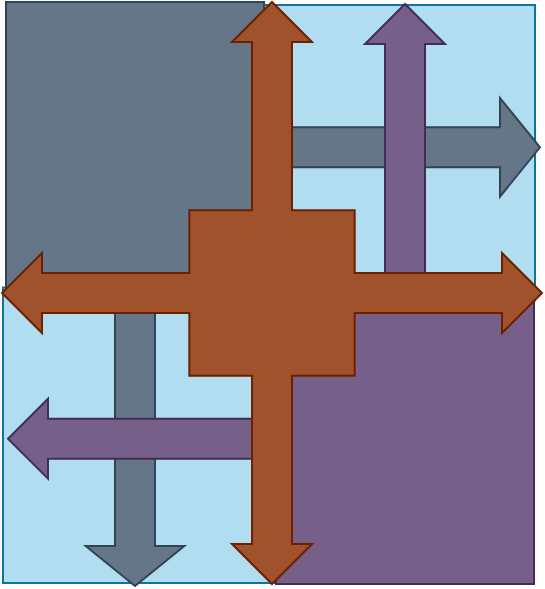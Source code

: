 <mxfile version="24.5.1" type="device">
  <diagram name="Page-1" id="4zJxbQgZF1wR3b6nxz7K">
    <mxGraphModel dx="2689" dy="175" grid="0" gridSize="10" guides="1" tooltips="1" connect="1" arrows="1" fold="1" page="1" pageScale="1" pageWidth="827" pageHeight="1169" math="0" shadow="0">
      <root>
        <mxCell id="0" />
        <mxCell id="1" parent="0" />
        <mxCell id="eWnUHyqe-9MQMAGm0uqk-1" value="" style="group" vertex="1" connectable="0" parent="1">
          <mxGeometry x="279" y="1607" width="270" height="292" as="geometry" />
        </mxCell>
        <mxCell id="Wgs9sX5iCPWpXRClivq1-45" value="" style="html=1;shadow=0;dashed=0;align=center;verticalAlign=middle;shape=mxgraph.arrows2.calloutDouble90Arrow;dy1=10;dx1=20;dx2=147.74;dy2=157.5;arrowHead=14.66;fillColor=#b1ddf0;strokeColor=#10739e;rotation=-90;" parent="eWnUHyqe-9MQMAGm0uqk-1" vertex="1">
          <mxGeometry x="-15" y="17" width="289" height="258" as="geometry" />
        </mxCell>
        <mxCell id="Wgs9sX5iCPWpXRClivq1-44" value="" style="html=1;shadow=0;dashed=0;align=center;verticalAlign=middle;shape=mxgraph.arrows2.calloutDouble90Arrow;dy1=10;dx1=20;dx2=147.74;dy2=157.5;arrowHead=14.66;fillColor=#b1ddf0;strokeColor=#10739e;rotation=90;" parent="eWnUHyqe-9MQMAGm0uqk-1" vertex="1">
          <mxGeometry x="-7" y="17" width="289" height="258" as="geometry" />
        </mxCell>
        <mxCell id="Wgs9sX5iCPWpXRClivq1-17" value="" style="html=1;shadow=0;dashed=0;align=center;verticalAlign=middle;shape=mxgraph.arrows2.calloutDouble90Arrow;dy1=10;dx1=20;dx2=129;dy2=145.33;arrowHead=14.66;fillColor=#647687;fontColor=#ffffff;strokeColor=#314354;" parent="eWnUHyqe-9MQMAGm0uqk-1" vertex="1">
          <mxGeometry x="2" width="267" height="292" as="geometry" />
        </mxCell>
        <mxCell id="Wgs9sX5iCPWpXRClivq1-19" value="" style="html=1;shadow=0;dashed=0;align=center;verticalAlign=middle;shape=mxgraph.arrows2.calloutDouble90Arrow;dy1=10;dx1=20;dx2=129;dy2=145.33;arrowHead=10;rotation=-180;fillColor=#76608a;fontColor=#ffffff;strokeColor=#432D57;" parent="eWnUHyqe-9MQMAGm0uqk-1" vertex="1">
          <mxGeometry x="3" y="1" width="263" height="290" as="geometry" />
        </mxCell>
        <mxCell id="Wgs9sX5iCPWpXRClivq1-18" value="" style="html=1;shadow=0;dashed=0;align=center;verticalAlign=middle;shape=mxgraph.arrows2.calloutQuadArrow;dy=10;dx=20;notch=41.33;arrowHead=10;fillColor=#a0522d;strokeColor=#6D1F00;fontColor=#ffffff;" parent="eWnUHyqe-9MQMAGm0uqk-1" vertex="1">
          <mxGeometry width="270" height="291" as="geometry" />
        </mxCell>
      </root>
    </mxGraphModel>
  </diagram>
</mxfile>
